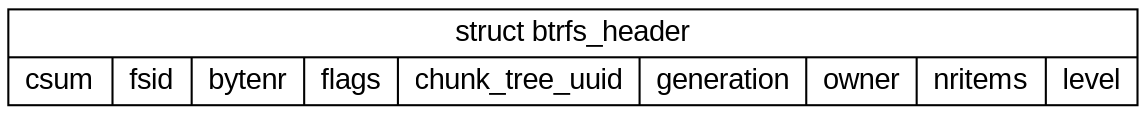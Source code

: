 digraph D {
	graph [ rankdir=LR ];
	node [fontname="Arial", shape="record" ];
	btrfs_header [label="
		struct btrfs_header|{csum|fsid|bytenr|flags|chunk_tree_uuid|generation|owner|nritems|level}
	"];
}
